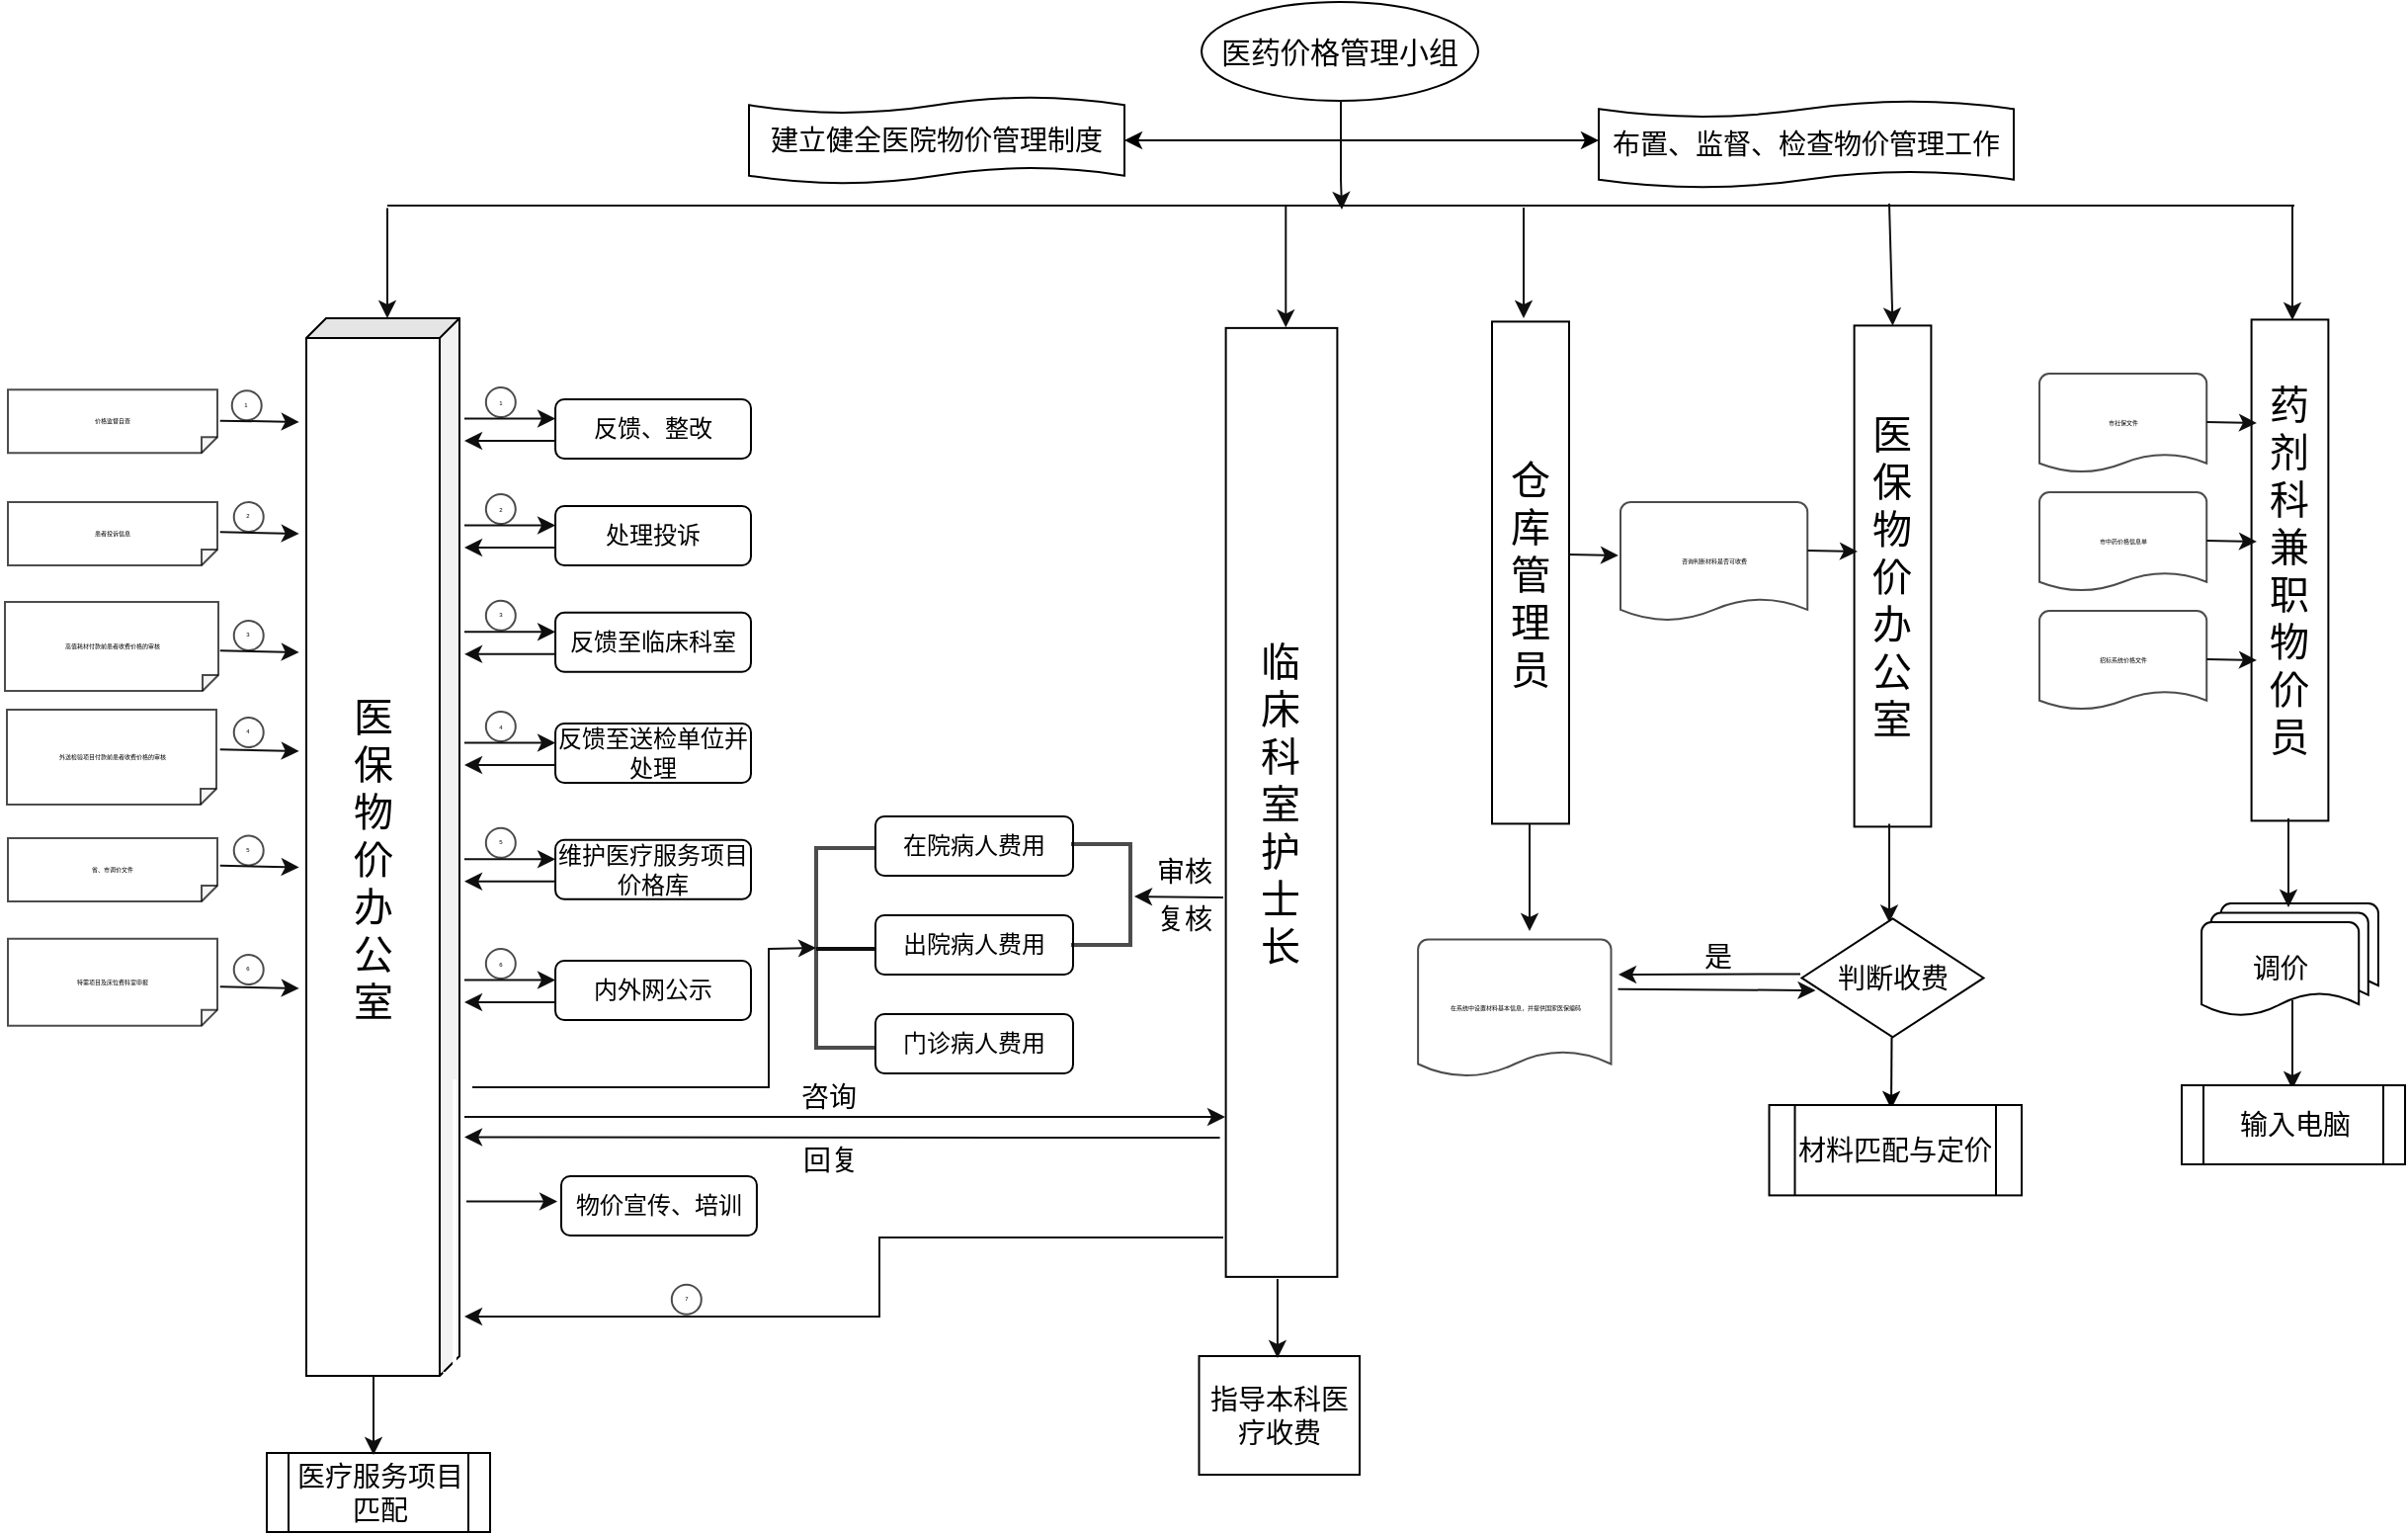 <mxfile version="21.2.3" type="github">
  <diagram id="C5RBs43oDa-KdzZeNtuy" name="Page-1">
    <mxGraphModel dx="2876" dy="1091" grid="1" gridSize="10" guides="1" tooltips="1" connect="1" arrows="1" fold="1" page="1" pageScale="1" pageWidth="827" pageHeight="1169" math="0" shadow="0">
      <root>
        <mxCell id="WIyWlLk6GJQsqaUBKTNV-0" />
        <mxCell id="WIyWlLk6GJQsqaUBKTNV-1" parent="WIyWlLk6GJQsqaUBKTNV-0" />
        <mxCell id="7gvjPR824R8U21b4ZlmE-1" value="&lt;font style=&quot;font-size: 15px&quot;&gt;医药价格管理小组&lt;/font&gt;" style="ellipse;whiteSpace=wrap;html=1;" parent="WIyWlLk6GJQsqaUBKTNV-1" vertex="1">
          <mxGeometry x="409" y="40" width="140" height="50" as="geometry" />
        </mxCell>
        <mxCell id="7gvjPR824R8U21b4ZlmE-4" value="" style="endArrow=classic;startArrow=classic;html=1;rounded=0;" parent="WIyWlLk6GJQsqaUBKTNV-1" edge="1">
          <mxGeometry width="50" height="50" relative="1" as="geometry">
            <mxPoint x="370" y="110" as="sourcePoint" />
            <mxPoint x="610" y="110" as="targetPoint" />
          </mxGeometry>
        </mxCell>
        <mxCell id="7gvjPR824R8U21b4ZlmE-10" value="" style="endArrow=classic;html=1;rounded=0;strokeColor=#0F0F0F;strokeWidth=1;entryX=0;entryY=0.5;entryDx=0;entryDy=0;entryPerimeter=0;" parent="WIyWlLk6GJQsqaUBKTNV-1" edge="1">
          <mxGeometry width="50" height="50" relative="1" as="geometry">
            <mxPoint x="479.5" y="90" as="sourcePoint" />
            <mxPoint x="480" y="145" as="targetPoint" />
            <Array as="points">
              <mxPoint x="479.5" y="130" />
            </Array>
          </mxGeometry>
        </mxCell>
        <mxCell id="7gvjPR824R8U21b4ZlmE-157" value="" style="group" parent="WIyWlLk6GJQsqaUBKTNV-1" vertex="1" connectable="0">
          <mxGeometry x="214" y="452" width="161" height="130" as="geometry" />
        </mxCell>
        <mxCell id="7gvjPR824R8U21b4ZlmE-150" value="门诊病人费用" style="rounded=1;whiteSpace=wrap;html=1;fontSize=12;glass=0;strokeWidth=1;shadow=0;" parent="7gvjPR824R8U21b4ZlmE-157" vertex="1">
          <mxGeometry x="29.999" y="100" width="100" height="30" as="geometry" />
        </mxCell>
        <mxCell id="7gvjPR824R8U21b4ZlmE-151" value="出院病人费用" style="rounded=1;whiteSpace=wrap;html=1;fontSize=12;glass=0;strokeWidth=1;shadow=0;" parent="7gvjPR824R8U21b4ZlmE-157" vertex="1">
          <mxGeometry x="30" y="50" width="100" height="30" as="geometry" />
        </mxCell>
        <mxCell id="7gvjPR824R8U21b4ZlmE-152" value="在院病人费用" style="rounded=1;whiteSpace=wrap;html=1;fontSize=12;glass=0;strokeWidth=1;shadow=0;" parent="7gvjPR824R8U21b4ZlmE-157" vertex="1">
          <mxGeometry x="29.999" width="100" height="30" as="geometry" />
        </mxCell>
        <mxCell id="7gvjPR824R8U21b4ZlmE-153" value="" style="strokeWidth=2;html=1;shape=mxgraph.flowchart.annotation_1;align=left;pointerEvents=1;fontSize=3;opacity=70;" parent="7gvjPR824R8U21b4ZlmE-157" vertex="1">
          <mxGeometry y="16" width="30" height="101" as="geometry" />
        </mxCell>
        <mxCell id="7gvjPR824R8U21b4ZlmE-155" value="" style="endArrow=none;html=1;rounded=0;fontSize=3;strokeColor=#0F0F0F;strokeWidth=2;" parent="7gvjPR824R8U21b4ZlmE-157" edge="1">
          <mxGeometry width="50" height="50" relative="1" as="geometry">
            <mxPoint y="67" as="sourcePoint" />
            <mxPoint x="30" y="67" as="targetPoint" />
          </mxGeometry>
        </mxCell>
        <mxCell id="7gvjPR824R8U21b4ZlmE-158" value="临&lt;br&gt;床&lt;br&gt;科&lt;br&gt;室&lt;br&gt;护&lt;br&gt;士&lt;br&gt;长" style="whiteSpace=wrap;html=1;boundedLbl=1;backgroundOutline=1;darkOpacity=0.05;darkOpacity2=0.1;rotation=90;size=10;horizontal=0;verticalAlign=middle;fontSize=20;align=center;spacingTop=0;spacingBottom=0;rounded=0;shadow=0;sketch=0;" parent="WIyWlLk6GJQsqaUBKTNV-1" vertex="1">
          <mxGeometry x="209.5" y="416.74" width="480" height="56.39" as="geometry" />
        </mxCell>
        <mxCell id="7gvjPR824R8U21b4ZlmE-188" value="" style="group" parent="WIyWlLk6GJQsqaUBKTNV-1" vertex="1" connectable="0">
          <mxGeometry x="833" y="200.7" width="185" height="427.3" as="geometry" />
        </mxCell>
        <mxCell id="7gvjPR824R8U21b4ZlmE-160" value="药剂科兼职物价员" style="whiteSpace=wrap;html=1;boundedLbl=1;backgroundOutline=1;darkOpacity=0.05;darkOpacity2=0.1;rotation=90;size=10;horizontal=0;verticalAlign=middle;fontSize=20;" parent="7gvjPR824R8U21b4ZlmE-188" vertex="1">
          <mxGeometry y="107.3" width="253.5" height="38.9" as="geometry" />
        </mxCell>
        <mxCell id="7gvjPR824R8U21b4ZlmE-164" value="" style="group" parent="7gvjPR824R8U21b4ZlmE-188" vertex="1" connectable="0">
          <mxGeometry y="27.3" width="110" height="50" as="geometry" />
        </mxCell>
        <mxCell id="7gvjPR824R8U21b4ZlmE-162" value="市社保文件" style="strokeWidth=1;html=1;shape=mxgraph.flowchart.document2;whiteSpace=wrap;size=0.186;rounded=0;shadow=0;sketch=0;fontSize=3;align=center;verticalAlign=middle;opacity=70;" parent="7gvjPR824R8U21b4ZlmE-164" vertex="1">
          <mxGeometry width="84.615" height="50" as="geometry" />
        </mxCell>
        <mxCell id="7gvjPR824R8U21b4ZlmE-163" value="" style="endArrow=classic;html=1;rounded=0;fontSize=3;strokeColor=#0F0F0F;strokeWidth=1;" parent="7gvjPR824R8U21b4ZlmE-164" edge="1">
          <mxGeometry width="50" height="50" relative="1" as="geometry">
            <mxPoint x="84.615" y="24.5" as="sourcePoint" />
            <mxPoint x="110" y="25" as="targetPoint" />
          </mxGeometry>
        </mxCell>
        <mxCell id="7gvjPR824R8U21b4ZlmE-171" value="" style="group" parent="7gvjPR824R8U21b4ZlmE-188" vertex="1" connectable="0">
          <mxGeometry y="87.3" width="110" height="50" as="geometry" />
        </mxCell>
        <mxCell id="7gvjPR824R8U21b4ZlmE-172" value="市中药价格信息单" style="strokeWidth=1;html=1;shape=mxgraph.flowchart.document2;whiteSpace=wrap;size=0.186;rounded=0;shadow=0;sketch=0;fontSize=3;align=center;verticalAlign=middle;opacity=70;" parent="7gvjPR824R8U21b4ZlmE-171" vertex="1">
          <mxGeometry width="84.615" height="50" as="geometry" />
        </mxCell>
        <mxCell id="7gvjPR824R8U21b4ZlmE-173" value="" style="endArrow=classic;html=1;rounded=0;fontSize=3;strokeColor=#0F0F0F;strokeWidth=1;" parent="7gvjPR824R8U21b4ZlmE-171" edge="1">
          <mxGeometry width="50" height="50" relative="1" as="geometry">
            <mxPoint x="84.615" y="24.5" as="sourcePoint" />
            <mxPoint x="110" y="25" as="targetPoint" />
          </mxGeometry>
        </mxCell>
        <mxCell id="7gvjPR824R8U21b4ZlmE-174" value="" style="group" parent="7gvjPR824R8U21b4ZlmE-188" vertex="1" connectable="0">
          <mxGeometry y="147.3" width="110" height="50" as="geometry" />
        </mxCell>
        <mxCell id="7gvjPR824R8U21b4ZlmE-175" value="招标系统价格文件" style="strokeWidth=1;html=1;shape=mxgraph.flowchart.document2;whiteSpace=wrap;size=0.186;rounded=0;shadow=0;sketch=0;fontSize=3;align=center;verticalAlign=middle;opacity=70;" parent="7gvjPR824R8U21b4ZlmE-174" vertex="1">
          <mxGeometry width="84.615" height="50" as="geometry" />
        </mxCell>
        <mxCell id="7gvjPR824R8U21b4ZlmE-176" value="" style="endArrow=classic;html=1;rounded=0;fontSize=3;strokeColor=#0F0F0F;strokeWidth=1;" parent="7gvjPR824R8U21b4ZlmE-174" edge="1">
          <mxGeometry width="50" height="50" relative="1" as="geometry">
            <mxPoint x="84.615" y="24.5" as="sourcePoint" />
            <mxPoint x="110" y="25" as="targetPoint" />
          </mxGeometry>
        </mxCell>
        <mxCell id="7gvjPR824R8U21b4ZlmE-183" value="" style="group;strokeWidth=1;" parent="7gvjPR824R8U21b4ZlmE-188" vertex="1" connectable="0">
          <mxGeometry x="82.03" y="295.3" width="89.44" height="57" as="geometry" />
        </mxCell>
        <mxCell id="7gvjPR824R8U21b4ZlmE-180" value="" style="strokeWidth=1;html=1;shape=mxgraph.flowchart.document2;whiteSpace=wrap;size=0.25;rounded=0;shadow=0;sketch=0;fontSize=3;align=center;verticalAlign=middle;" parent="7gvjPR824R8U21b4ZlmE-183" vertex="1">
          <mxGeometry x="9.853" width="79.587" height="47.5" as="geometry" />
        </mxCell>
        <mxCell id="7gvjPR824R8U21b4ZlmE-181" value="" style="strokeWidth=1;html=1;shape=mxgraph.flowchart.document2;whiteSpace=wrap;size=0.25;rounded=0;shadow=0;sketch=0;fontSize=3;align=center;verticalAlign=middle;" parent="7gvjPR824R8U21b4ZlmE-183" vertex="1">
          <mxGeometry x="4.775" y="4.75" width="79.587" height="47.5" as="geometry" />
        </mxCell>
        <mxCell id="7gvjPR824R8U21b4ZlmE-182" value="&lt;font style=&quot;font-size: 14px&quot;&gt;调价&lt;/font&gt;" style="strokeWidth=1;html=1;shape=mxgraph.flowchart.document2;whiteSpace=wrap;size=0.25;rounded=0;shadow=0;sketch=0;fontSize=3;align=center;verticalAlign=middle;" parent="7gvjPR824R8U21b4ZlmE-183" vertex="1">
          <mxGeometry y="9.5" width="79.587" height="47.5" as="geometry" />
        </mxCell>
        <mxCell id="7gvjPR824R8U21b4ZlmE-185" value="" style="edgeStyle=orthogonalEdgeStyle;rounded=0;orthogonalLoop=1;jettySize=auto;html=1;fontSize=14;strokeColor=#0F0F0F;strokeWidth=1;" parent="7gvjPR824R8U21b4ZlmE-188" edge="1">
          <mxGeometry relative="1" as="geometry">
            <mxPoint x="126" y="252.3" as="sourcePoint" />
            <mxPoint x="126" y="297.3" as="targetPoint" />
          </mxGeometry>
        </mxCell>
        <mxCell id="7gvjPR824R8U21b4ZlmE-186" value="" style="edgeStyle=orthogonalEdgeStyle;rounded=0;orthogonalLoop=1;jettySize=auto;html=1;fontSize=14;strokeColor=#0F0F0F;strokeWidth=1;" parent="7gvjPR824R8U21b4ZlmE-188" edge="1">
          <mxGeometry relative="1" as="geometry">
            <mxPoint x="128" y="344.3" as="sourcePoint" />
            <mxPoint x="128" y="389.3" as="targetPoint" />
          </mxGeometry>
        </mxCell>
        <mxCell id="7gvjPR824R8U21b4ZlmE-187" value="输入电脑" style="shape=process;whiteSpace=wrap;html=1;backgroundOutline=1;rounded=0;shadow=0;sketch=0;fontSize=14;strokeWidth=1;align=center;verticalAlign=middle;" parent="7gvjPR824R8U21b4ZlmE-188" vertex="1">
          <mxGeometry x="72" y="387.3" width="113" height="40" as="geometry" />
        </mxCell>
        <mxCell id="7gvjPR824R8U21b4ZlmE-193" value="" style="group;strokeWidth=2;perimeterSpacing=2;" parent="WIyWlLk6GJQsqaUBKTNV-1" vertex="1" connectable="0">
          <mxGeometry x="-3" y="143" width="965" height="57" as="geometry" />
        </mxCell>
        <mxCell id="7gvjPR824R8U21b4ZlmE-189" value="" style="endArrow=none;html=1;rounded=0;fontSize=14;strokeColor=#0F0F0F;strokeWidth=1;" parent="7gvjPR824R8U21b4ZlmE-193" edge="1">
          <mxGeometry width="50" height="50" relative="1" as="geometry">
            <mxPoint as="sourcePoint" />
            <mxPoint x="965.0" as="targetPoint" />
          </mxGeometry>
        </mxCell>
        <mxCell id="7gvjPR824R8U21b4ZlmE-191" value="" style="edgeStyle=orthogonalEdgeStyle;rounded=0;orthogonalLoop=1;jettySize=auto;html=1;fontSize=14;strokeColor=#0F0F0F;strokeWidth=1;" parent="7gvjPR824R8U21b4ZlmE-193" edge="1">
          <mxGeometry relative="1" as="geometry">
            <mxPoint y="1.239" as="sourcePoint" />
            <mxPoint y="57.0" as="targetPoint" />
          </mxGeometry>
        </mxCell>
        <mxCell id="7gvjPR824R8U21b4ZlmE-214" value="" style="endArrow=classic;html=1;rounded=0;fontSize=14;strokeColor=#0F0F0F;strokeWidth=1;" parent="7gvjPR824R8U21b4ZlmE-193" edge="1">
          <mxGeometry width="50" height="50" relative="1" as="geometry">
            <mxPoint x="454.644" as="sourcePoint" />
            <mxPoint x="454.644" y="61.651" as="targetPoint" />
          </mxGeometry>
        </mxCell>
        <mxCell id="7gvjPR824R8U21b4ZlmE-239" value="" style="endArrow=classic;html=1;rounded=0;fontSize=14;strokeColor=#0F0F0F;strokeWidth=1;" parent="7gvjPR824R8U21b4ZlmE-193" edge="1">
          <mxGeometry width="50" height="50" relative="1" as="geometry">
            <mxPoint x="964" as="sourcePoint" />
            <mxPoint x="964" y="58.0" as="targetPoint" />
          </mxGeometry>
        </mxCell>
        <mxCell id="7gvjPR824R8U21b4ZlmE-212" value="" style="group" parent="WIyWlLk6GJQsqaUBKTNV-1" vertex="1" connectable="0">
          <mxGeometry x="560" y="203.7" width="290" height="449.3" as="geometry" />
        </mxCell>
        <mxCell id="7gvjPR824R8U21b4ZlmE-194" value="医保物价办公室" style="whiteSpace=wrap;html=1;boundedLbl=1;backgroundOutline=1;darkOpacity=0.05;darkOpacity2=0.1;rotation=90;size=10;horizontal=0;verticalAlign=middle;fontSize=20;" parent="7gvjPR824R8U21b4ZlmE-212" vertex="1">
          <mxGeometry x="72" y="107.3" width="253.5" height="38.9" as="geometry" />
        </mxCell>
        <mxCell id="7gvjPR824R8U21b4ZlmE-197" value="" style="group" parent="7gvjPR824R8U21b4ZlmE-212" vertex="1" connectable="0">
          <mxGeometry x="71" y="89.3" width="110" height="80" as="geometry" />
        </mxCell>
        <mxCell id="7gvjPR824R8U21b4ZlmE-198" value="咨询判断材料是否可收费" style="strokeWidth=1;html=1;shape=mxgraph.flowchart.document2;whiteSpace=wrap;size=0.186;rounded=0;shadow=0;sketch=0;fontSize=3;align=center;verticalAlign=middle;opacity=70;" parent="7gvjPR824R8U21b4ZlmE-197" vertex="1">
          <mxGeometry x="-10" width="94.62" height="60" as="geometry" />
        </mxCell>
        <mxCell id="7gvjPR824R8U21b4ZlmE-199" value="" style="endArrow=classic;html=1;rounded=0;fontSize=3;strokeColor=#0F0F0F;strokeWidth=1;" parent="7gvjPR824R8U21b4ZlmE-197" edge="1">
          <mxGeometry width="50" height="50" relative="1" as="geometry">
            <mxPoint x="84.615" y="24.5" as="sourcePoint" />
            <mxPoint x="110" y="25" as="targetPoint" />
          </mxGeometry>
        </mxCell>
        <mxCell id="7gvjPR824R8U21b4ZlmE-202" value="" style="endArrow=classic;html=1;rounded=0;fontSize=14;strokeColor=#0F0F0F;strokeWidth=1;" parent="7gvjPR824R8U21b4ZlmE-212" edge="1">
          <mxGeometry width="50" height="50" relative="1" as="geometry">
            <mxPoint x="197" y="252.0" as="sourcePoint" />
            <mxPoint x="197" y="302.0" as="targetPoint" />
          </mxGeometry>
        </mxCell>
        <mxCell id="7gvjPR824R8U21b4ZlmE-203" value="判断收费" style="rhombus;whiteSpace=wrap;html=1;rounded=0;shadow=0;sketch=0;fontSize=14;strokeWidth=1;align=center;verticalAlign=middle;" parent="7gvjPR824R8U21b4ZlmE-212" vertex="1">
          <mxGeometry x="152.75" y="300.0" width="92" height="60" as="geometry" />
        </mxCell>
        <mxCell id="7gvjPR824R8U21b4ZlmE-204" value="" style="group" parent="7gvjPR824R8U21b4ZlmE-212" vertex="1" connectable="0">
          <mxGeometry x="-40" y="312.3" width="127" height="67.7" as="geometry" />
        </mxCell>
        <mxCell id="7gvjPR824R8U21b4ZlmE-205" value="在系统中设置材料基本信息，并提供国家医保编码" style="strokeWidth=1;html=1;shape=mxgraph.flowchart.document2;whiteSpace=wrap;size=0.186;rounded=0;shadow=0;sketch=0;fontSize=3;align=center;verticalAlign=middle;opacity=70;" parent="7gvjPR824R8U21b4ZlmE-204" vertex="1">
          <mxGeometry x="-1.443" y="-1.73" width="97.698" height="69.43" as="geometry" />
        </mxCell>
        <mxCell id="7gvjPR824R8U21b4ZlmE-207" value="" style="endArrow=classic;html=1;rounded=0;fontSize=14;strokeColor=#0F0F0F;strokeWidth=1;" parent="7gvjPR824R8U21b4ZlmE-212" edge="1">
          <mxGeometry width="50" height="50" relative="1" as="geometry">
            <mxPoint x="152" y="328.0" as="sourcePoint" />
            <mxPoint x="60" y="328.3" as="targetPoint" />
          </mxGeometry>
        </mxCell>
        <mxCell id="7gvjPR824R8U21b4ZlmE-208" value="是" style="text;html=1;align=center;verticalAlign=middle;resizable=0;points=[];autosize=1;strokeColor=none;fillColor=none;fontSize=14;" parent="7gvjPR824R8U21b4ZlmE-212" vertex="1">
          <mxGeometry x="94.75" y="309.0" width="30" height="20" as="geometry" />
        </mxCell>
        <mxCell id="XbMrpsxiMwkRBdXE-wQ7-1" value="仓库管理员" style="rounded=0;whiteSpace=wrap;html=1;fontSize=20;" vertex="1" parent="7gvjPR824R8U21b4ZlmE-212">
          <mxGeometry x="-4" y="-2" width="39" height="254" as="geometry" />
        </mxCell>
        <mxCell id="XbMrpsxiMwkRBdXE-wQ7-17" value="" style="endArrow=classic;html=1;rounded=0;fontSize=14;strokeColor=#0F0F0F;strokeWidth=1;" edge="1" parent="7gvjPR824R8U21b4ZlmE-212">
          <mxGeometry width="50" height="50" relative="1" as="geometry">
            <mxPoint x="15" y="252.0" as="sourcePoint" />
            <mxPoint x="15" y="306.3" as="targetPoint" />
          </mxGeometry>
        </mxCell>
        <mxCell id="XbMrpsxiMwkRBdXE-wQ7-18" value="" style="endArrow=classic;html=1;rounded=0;fontSize=14;strokeColor=#0F0F0F;strokeWidth=1;" edge="1" parent="7gvjPR824R8U21b4ZlmE-212">
          <mxGeometry width="50" height="50" relative="1" as="geometry">
            <mxPoint x="59.75" y="335.65" as="sourcePoint" />
            <mxPoint x="159.75" y="336.3" as="targetPoint" />
          </mxGeometry>
        </mxCell>
        <mxCell id="XbMrpsxiMwkRBdXE-wQ7-19" value="" style="endArrow=classic;html=1;rounded=0;" edge="1" parent="7gvjPR824R8U21b4ZlmE-212">
          <mxGeometry width="50" height="50" relative="1" as="geometry">
            <mxPoint x="198.25" y="360" as="sourcePoint" />
            <mxPoint x="198" y="396.3" as="targetPoint" />
          </mxGeometry>
        </mxCell>
        <mxCell id="XbMrpsxiMwkRBdXE-wQ7-38" value="材料匹配与定价" style="shape=process;whiteSpace=wrap;html=1;backgroundOutline=1;rounded=0;shadow=0;sketch=0;fontSize=14;strokeWidth=1;align=center;verticalAlign=middle;" vertex="1" parent="7gvjPR824R8U21b4ZlmE-212">
          <mxGeometry x="136.25" y="394.3" width="127.75" height="45.7" as="geometry" />
        </mxCell>
        <mxCell id="7gvjPR824R8U21b4ZlmE-213" value="" style="group" parent="WIyWlLk6GJQsqaUBKTNV-1" vertex="1" connectable="0">
          <mxGeometry x="-199.0" y="200" width="620" height="545" as="geometry" />
        </mxCell>
        <mxCell id="7gvjPR824R8U21b4ZlmE-21" value="医&lt;br&gt;保&lt;br&gt;物&lt;br&gt;价&lt;br&gt;办&lt;br&gt;公&lt;br&gt;室" style="shape=cube;whiteSpace=wrap;html=1;boundedLbl=1;backgroundOutline=1;darkOpacity=0.05;darkOpacity2=0.1;rotation=90;size=10;horizontal=0;verticalAlign=middle;textDirection=ltr;fontSize=20;" parent="7gvjPR824R8U21b4ZlmE-213" vertex="1">
          <mxGeometry x="-73.75" y="228.75" width="535" height="77.5" as="geometry" />
        </mxCell>
        <mxCell id="7gvjPR824R8U21b4ZlmE-59" value="物价宣传、培训" style="rounded=1;whiteSpace=wrap;html=1;fontSize=12;glass=0;strokeWidth=1;shadow=0;" parent="7gvjPR824R8U21b4ZlmE-213" vertex="1">
          <mxGeometry x="284.002" y="434" width="98.968" height="30" as="geometry" />
        </mxCell>
        <mxCell id="7gvjPR824R8U21b4ZlmE-7" value="" style="endArrow=classic;html=1;rounded=0;strokeColor=#FFFFFF;strokeWidth=2;" parent="7gvjPR824R8U21b4ZlmE-213" edge="1">
          <mxGeometry width="50" height="50" relative="1" as="geometry">
            <mxPoint x="230.0" y="385" as="sourcePoint" />
            <mxPoint x="230.0" y="545" as="targetPoint" />
          </mxGeometry>
        </mxCell>
        <mxCell id="7gvjPR824R8U21b4ZlmE-26" value="" style="group" parent="7gvjPR824R8U21b4ZlmE-213" vertex="1" connectable="0">
          <mxGeometry x="235.0" y="41" width="145" height="30" as="geometry" />
        </mxCell>
        <mxCell id="WIyWlLk6GJQsqaUBKTNV-11" value="反馈、整改" style="rounded=1;whiteSpace=wrap;html=1;fontSize=12;glass=0;strokeWidth=1;shadow=0;" parent="7gvjPR824R8U21b4ZlmE-26" vertex="1">
          <mxGeometry x="46.032" width="98.968" height="30" as="geometry" />
        </mxCell>
        <mxCell id="7gvjPR824R8U21b4ZlmE-13" value="" style="endArrow=classic;html=1;rounded=0;strokeColor=#0F0F0F;strokeWidth=1;fontSize=11;" parent="7gvjPR824R8U21b4ZlmE-26" edge="1">
          <mxGeometry width="50" height="50" relative="1" as="geometry">
            <mxPoint y="9.757" as="sourcePoint" />
            <mxPoint x="46.032" y="9.75" as="targetPoint" />
          </mxGeometry>
        </mxCell>
        <mxCell id="7gvjPR824R8U21b4ZlmE-23" value="" style="endArrow=classic;html=1;rounded=0;strokeColor=#0F0F0F;strokeWidth=1;" parent="7gvjPR824R8U21b4ZlmE-26" edge="1">
          <mxGeometry width="50" height="50" relative="1" as="geometry">
            <mxPoint x="46.032" y="21" as="sourcePoint" />
            <mxPoint y="20.985" as="targetPoint" />
          </mxGeometry>
        </mxCell>
        <mxCell id="7gvjPR824R8U21b4ZlmE-51" value="1" style="ellipse;whiteSpace=wrap;html=1;fontSize=3;align=center;verticalAlign=middle;strokeWidth=1;perimeterSpacing=1;opacity=70;" parent="7gvjPR824R8U21b4ZlmE-26" vertex="1">
          <mxGeometry x="10.9" y="-6" width="15" height="15" as="geometry" />
        </mxCell>
        <mxCell id="7gvjPR824R8U21b4ZlmE-118" value="" style="group" parent="7gvjPR824R8U21b4ZlmE-213" vertex="1" connectable="0">
          <mxGeometry y="35" width="154.36" height="360.63" as="geometry" />
        </mxCell>
        <mxCell id="7gvjPR824R8U21b4ZlmE-94" value="" style="group" parent="7gvjPR824R8U21b4ZlmE-118" vertex="1" connectable="0">
          <mxGeometry x="5.684e-14" width="154.36" height="72.4" as="geometry" />
        </mxCell>
        <mxCell id="7gvjPR824R8U21b4ZlmE-88" value="价格监督自查&lt;br&gt;" style="shape=note;whiteSpace=wrap;html=1;backgroundOutline=1;darkOpacity=0.05;fontSize=3;strokeWidth=1;align=center;verticalAlign=middle;opacity=70;rotation=90;labelPosition=center;verticalLabelPosition=middle;horizontal=0;size=8;" parent="7gvjPR824R8U21b4ZlmE-94" vertex="1">
          <mxGeometry x="41" y="-35.89" width="32" height="106" as="geometry" />
        </mxCell>
        <mxCell id="7gvjPR824R8U21b4ZlmE-90" value="" style="endArrow=classic;html=1;rounded=0;fontSize=3;strokeColor=#0F0F0F;strokeWidth=1;" parent="7gvjPR824R8U21b4ZlmE-94" edge="1">
          <mxGeometry width="50" height="50" relative="1" as="geometry">
            <mxPoint x="111.36" y="16.815" as="sourcePoint" />
            <mxPoint x="151.36" y="17.447" as="targetPoint" />
          </mxGeometry>
        </mxCell>
        <mxCell id="7gvjPR824R8U21b4ZlmE-91" value="1" style="ellipse;whiteSpace=wrap;html=1;fontSize=3;align=center;verticalAlign=middle;strokeWidth=1;perimeterSpacing=1;opacity=70;flipH=1;flipV=0;" parent="7gvjPR824R8U21b4ZlmE-94" vertex="1">
          <mxGeometry x="117.36" y="1.629" width="15" height="15" as="geometry" />
        </mxCell>
        <mxCell id="7gvjPR824R8U21b4ZlmE-95" value="" style="group" parent="7gvjPR824R8U21b4ZlmE-118" vertex="1" connectable="0">
          <mxGeometry y="50" width="154.36" height="77.44" as="geometry" />
        </mxCell>
        <mxCell id="7gvjPR824R8U21b4ZlmE-96" value="患者投诉信息" style="shape=note;whiteSpace=wrap;html=1;backgroundOutline=1;darkOpacity=0.05;fontSize=3;strokeWidth=1;align=center;verticalAlign=middle;opacity=70;rotation=90;labelPosition=center;verticalLabelPosition=middle;horizontal=0;size=8;" parent="7gvjPR824R8U21b4ZlmE-95" vertex="1">
          <mxGeometry x="41.0" y="-29" width="32" height="106" as="geometry" />
        </mxCell>
        <mxCell id="7gvjPR824R8U21b4ZlmE-97" value="" style="endArrow=classic;html=1;rounded=0;fontSize=3;strokeColor=#0F0F0F;strokeWidth=1;" parent="7gvjPR824R8U21b4ZlmE-95" edge="1">
          <mxGeometry width="50" height="50" relative="1" as="geometry">
            <mxPoint x="111.36" y="23.12" as="sourcePoint" />
            <mxPoint x="151.36" y="23.99" as="targetPoint" />
          </mxGeometry>
        </mxCell>
        <mxCell id="7gvjPR824R8U21b4ZlmE-98" value="2" style="ellipse;whiteSpace=wrap;html=1;fontSize=3;align=center;verticalAlign=middle;strokeWidth=1;perimeterSpacing=1;opacity=70;" parent="7gvjPR824R8U21b4ZlmE-95" vertex="1">
          <mxGeometry x="118.36" y="7.99" width="15" height="15" as="geometry" />
        </mxCell>
        <mxCell id="7gvjPR824R8U21b4ZlmE-99" value="" style="group" parent="7gvjPR824R8U21b4ZlmE-118" vertex="1" connectable="0">
          <mxGeometry y="280" width="154.36" height="80.63" as="geometry" />
        </mxCell>
        <mxCell id="7gvjPR824R8U21b4ZlmE-100" value="特需项目及床位费科室申报" style="shape=note;whiteSpace=wrap;html=1;backgroundOutline=1;darkOpacity=0.05;fontSize=3;strokeWidth=1;align=center;verticalAlign=middle;opacity=70;rotation=90;labelPosition=center;verticalLabelPosition=middle;horizontal=0;size=8;" parent="7gvjPR824R8U21b4ZlmE-99" vertex="1">
          <mxGeometry x="35.0" y="-32.18" width="44" height="106" as="geometry" />
        </mxCell>
        <mxCell id="7gvjPR824R8U21b4ZlmE-101" value="" style="endArrow=classic;html=1;rounded=0;fontSize=3;strokeColor=#0F0F0F;strokeWidth=1;" parent="7gvjPR824R8U21b4ZlmE-99" edge="1">
          <mxGeometry width="50" height="50" relative="1" as="geometry">
            <mxPoint x="111.36" y="23.12" as="sourcePoint" />
            <mxPoint x="151.36" y="23.99" as="targetPoint" />
          </mxGeometry>
        </mxCell>
        <mxCell id="7gvjPR824R8U21b4ZlmE-102" value="6&lt;br&gt;" style="ellipse;whiteSpace=wrap;html=1;fontSize=3;align=center;verticalAlign=middle;strokeWidth=1;perimeterSpacing=1;opacity=70;" parent="7gvjPR824R8U21b4ZlmE-99" vertex="1">
          <mxGeometry x="118.36" y="6.99" width="15" height="15" as="geometry" />
        </mxCell>
        <mxCell id="7gvjPR824R8U21b4ZlmE-103" value="" style="group" parent="7gvjPR824R8U21b4ZlmE-118" vertex="1" connectable="0">
          <mxGeometry y="110" width="154.36" height="128.99" as="geometry" />
        </mxCell>
        <mxCell id="7gvjPR824R8U21b4ZlmE-104" value="高值耗材付款前患者收费价格的审核" style="shape=note;whiteSpace=wrap;html=1;backgroundOutline=1;darkOpacity=0.05;fontSize=3;strokeWidth=1;align=center;verticalAlign=middle;opacity=70;rotation=90;labelPosition=center;verticalLabelPosition=middle;horizontal=0;size=8;" parent="7gvjPR824R8U21b4ZlmE-103" vertex="1">
          <mxGeometry x="34.0" y="-33" width="45" height="108" as="geometry" />
        </mxCell>
        <mxCell id="7gvjPR824R8U21b4ZlmE-105" value="" style="endArrow=classic;html=1;rounded=0;fontSize=3;strokeColor=#0F0F0F;strokeWidth=1;" parent="7gvjPR824R8U21b4ZlmE-103" edge="1">
          <mxGeometry width="50" height="50" relative="1" as="geometry">
            <mxPoint x="111.36" y="23.12" as="sourcePoint" />
            <mxPoint x="151.36" y="23.99" as="targetPoint" />
          </mxGeometry>
        </mxCell>
        <mxCell id="7gvjPR824R8U21b4ZlmE-106" value="3" style="ellipse;whiteSpace=wrap;html=1;fontSize=3;align=center;verticalAlign=middle;strokeWidth=1;perimeterSpacing=1;opacity=70;" parent="7gvjPR824R8U21b4ZlmE-103" vertex="1">
          <mxGeometry x="118.36" y="7.99" width="15" height="15" as="geometry" />
        </mxCell>
        <mxCell id="7gvjPR824R8U21b4ZlmE-108" value="外送检验项目付款前患者收费价格的审核" style="shape=note;whiteSpace=wrap;html=1;backgroundOutline=1;darkOpacity=0.05;fontSize=3;strokeWidth=1;align=center;verticalAlign=middle;opacity=70;rotation=90;labelPosition=center;verticalLabelPosition=middle;horizontal=0;size=8;" parent="7gvjPR824R8U21b4ZlmE-103" vertex="1">
          <mxGeometry x="32.5" y="24" width="48" height="106" as="geometry" />
        </mxCell>
        <mxCell id="7gvjPR824R8U21b4ZlmE-107" value="" style="group" parent="7gvjPR824R8U21b4ZlmE-118" vertex="1" connectable="0">
          <mxGeometry y="160" width="154.36" height="89" as="geometry" />
        </mxCell>
        <mxCell id="7gvjPR824R8U21b4ZlmE-109" value="" style="endArrow=classic;html=1;rounded=0;fontSize=3;strokeColor=#0F0F0F;strokeWidth=1;" parent="7gvjPR824R8U21b4ZlmE-107" edge="1">
          <mxGeometry width="50" height="50" relative="1" as="geometry">
            <mxPoint x="111.36" y="23.12" as="sourcePoint" />
            <mxPoint x="151.36" y="23.99" as="targetPoint" />
          </mxGeometry>
        </mxCell>
        <mxCell id="7gvjPR824R8U21b4ZlmE-110" value="4" style="ellipse;whiteSpace=wrap;html=1;fontSize=3;align=center;verticalAlign=middle;strokeWidth=1;perimeterSpacing=1;opacity=70;" parent="7gvjPR824R8U21b4ZlmE-107" vertex="1">
          <mxGeometry x="118.36" y="6.99" width="15" height="15" as="geometry" />
        </mxCell>
        <mxCell id="7gvjPR824R8U21b4ZlmE-111" value="" style="group" parent="7gvjPR824R8U21b4ZlmE-118" vertex="1" connectable="0">
          <mxGeometry y="218.75" width="154.36" height="78.25" as="geometry" />
        </mxCell>
        <mxCell id="7gvjPR824R8U21b4ZlmE-112" value="省、市调价文件" style="shape=note;whiteSpace=wrap;html=1;backgroundOutline=1;darkOpacity=0.05;fontSize=3;strokeWidth=1;align=center;verticalAlign=middle;opacity=70;rotation=90;labelPosition=center;verticalLabelPosition=middle;horizontal=0;size=8;" parent="7gvjPR824R8U21b4ZlmE-111" vertex="1">
          <mxGeometry x="41.0" y="-27.75" width="32" height="106" as="geometry" />
        </mxCell>
        <mxCell id="7gvjPR824R8U21b4ZlmE-113" value="" style="endArrow=classic;html=1;rounded=0;fontSize=3;strokeColor=#0F0F0F;strokeWidth=1;" parent="7gvjPR824R8U21b4ZlmE-111" edge="1">
          <mxGeometry width="50" height="50" relative="1" as="geometry">
            <mxPoint x="111.36" y="23.12" as="sourcePoint" />
            <mxPoint x="151.36" y="23.99" as="targetPoint" />
          </mxGeometry>
        </mxCell>
        <mxCell id="7gvjPR824R8U21b4ZlmE-114" value="5" style="ellipse;whiteSpace=wrap;html=1;fontSize=3;align=center;verticalAlign=middle;strokeWidth=1;perimeterSpacing=1;opacity=70;" parent="7gvjPR824R8U21b4ZlmE-111" vertex="1">
          <mxGeometry x="118.36" y="7.99" width="15" height="15" as="geometry" />
        </mxCell>
        <mxCell id="7gvjPR824R8U21b4ZlmE-119" value="" style="group" parent="7gvjPR824R8U21b4ZlmE-213" vertex="1" connectable="0">
          <mxGeometry x="235.0" y="95" width="145" height="30" as="geometry" />
        </mxCell>
        <mxCell id="7gvjPR824R8U21b4ZlmE-120" value="处理投诉" style="rounded=1;whiteSpace=wrap;html=1;fontSize=12;glass=0;strokeWidth=1;shadow=0;" parent="7gvjPR824R8U21b4ZlmE-119" vertex="1">
          <mxGeometry x="46.032" width="98.968" height="30" as="geometry" />
        </mxCell>
        <mxCell id="7gvjPR824R8U21b4ZlmE-121" value="" style="endArrow=classic;html=1;rounded=0;strokeColor=#0F0F0F;strokeWidth=1;fontSize=11;" parent="7gvjPR824R8U21b4ZlmE-119" edge="1">
          <mxGeometry width="50" height="50" relative="1" as="geometry">
            <mxPoint y="9.757" as="sourcePoint" />
            <mxPoint x="46.032" y="9.75" as="targetPoint" />
          </mxGeometry>
        </mxCell>
        <mxCell id="7gvjPR824R8U21b4ZlmE-122" value="" style="endArrow=classic;html=1;rounded=0;strokeColor=#0F0F0F;strokeWidth=1;" parent="7gvjPR824R8U21b4ZlmE-119" edge="1">
          <mxGeometry width="50" height="50" relative="1" as="geometry">
            <mxPoint x="46.032" y="21" as="sourcePoint" />
            <mxPoint y="20.985" as="targetPoint" />
          </mxGeometry>
        </mxCell>
        <mxCell id="7gvjPR824R8U21b4ZlmE-123" value="2" style="ellipse;whiteSpace=wrap;html=1;fontSize=3;align=center;verticalAlign=middle;strokeWidth=1;perimeterSpacing=1;opacity=70;" parent="7gvjPR824R8U21b4ZlmE-119" vertex="1">
          <mxGeometry x="10.9" y="-6" width="15" height="15" as="geometry" />
        </mxCell>
        <mxCell id="7gvjPR824R8U21b4ZlmE-124" value="" style="group" parent="7gvjPR824R8U21b4ZlmE-213" vertex="1" connectable="0">
          <mxGeometry x="235.0" y="148.9" width="145" height="30" as="geometry" />
        </mxCell>
        <mxCell id="7gvjPR824R8U21b4ZlmE-125" value="反馈至临床科室" style="rounded=1;whiteSpace=wrap;html=1;fontSize=12;glass=0;strokeWidth=1;shadow=0;" parent="7gvjPR824R8U21b4ZlmE-124" vertex="1">
          <mxGeometry x="46.032" width="98.968" height="30" as="geometry" />
        </mxCell>
        <mxCell id="7gvjPR824R8U21b4ZlmE-126" value="" style="endArrow=classic;html=1;rounded=0;strokeColor=#0F0F0F;strokeWidth=1;fontSize=11;" parent="7gvjPR824R8U21b4ZlmE-124" edge="1">
          <mxGeometry width="50" height="50" relative="1" as="geometry">
            <mxPoint y="9.757" as="sourcePoint" />
            <mxPoint x="46.032" y="9.75" as="targetPoint" />
          </mxGeometry>
        </mxCell>
        <mxCell id="7gvjPR824R8U21b4ZlmE-127" value="" style="endArrow=classic;html=1;rounded=0;strokeColor=#0F0F0F;strokeWidth=1;" parent="7gvjPR824R8U21b4ZlmE-124" edge="1">
          <mxGeometry width="50" height="50" relative="1" as="geometry">
            <mxPoint x="46.032" y="21" as="sourcePoint" />
            <mxPoint y="20.985" as="targetPoint" />
          </mxGeometry>
        </mxCell>
        <mxCell id="7gvjPR824R8U21b4ZlmE-128" value="3" style="ellipse;whiteSpace=wrap;html=1;fontSize=3;align=center;verticalAlign=middle;strokeWidth=1;perimeterSpacing=1;opacity=70;" parent="7gvjPR824R8U21b4ZlmE-124" vertex="1">
          <mxGeometry x="10.9" y="-6" width="15" height="15" as="geometry" />
        </mxCell>
        <mxCell id="7gvjPR824R8U21b4ZlmE-129" value="" style="group" parent="7gvjPR824R8U21b4ZlmE-213" vertex="1" connectable="0">
          <mxGeometry x="235.0" y="205" width="145" height="30" as="geometry" />
        </mxCell>
        <mxCell id="7gvjPR824R8U21b4ZlmE-130" value="反馈至送检单位并处理" style="rounded=1;whiteSpace=wrap;html=1;fontSize=12;glass=0;strokeWidth=1;shadow=0;" parent="7gvjPR824R8U21b4ZlmE-129" vertex="1">
          <mxGeometry x="46.032" width="98.968" height="30" as="geometry" />
        </mxCell>
        <mxCell id="7gvjPR824R8U21b4ZlmE-131" value="" style="endArrow=classic;html=1;rounded=0;strokeColor=#0F0F0F;strokeWidth=1;fontSize=11;" parent="7gvjPR824R8U21b4ZlmE-129" edge="1">
          <mxGeometry width="50" height="50" relative="1" as="geometry">
            <mxPoint y="9.757" as="sourcePoint" />
            <mxPoint x="46.032" y="9.75" as="targetPoint" />
          </mxGeometry>
        </mxCell>
        <mxCell id="7gvjPR824R8U21b4ZlmE-132" value="" style="endArrow=classic;html=1;rounded=0;strokeColor=#0F0F0F;strokeWidth=1;" parent="7gvjPR824R8U21b4ZlmE-129" edge="1">
          <mxGeometry width="50" height="50" relative="1" as="geometry">
            <mxPoint x="46.032" y="21" as="sourcePoint" />
            <mxPoint y="20.985" as="targetPoint" />
          </mxGeometry>
        </mxCell>
        <mxCell id="7gvjPR824R8U21b4ZlmE-133" value="4" style="ellipse;whiteSpace=wrap;html=1;fontSize=3;align=center;verticalAlign=middle;strokeWidth=1;perimeterSpacing=1;opacity=70;" parent="7gvjPR824R8U21b4ZlmE-129" vertex="1">
          <mxGeometry x="10.9" y="-6" width="15" height="15" as="geometry" />
        </mxCell>
        <mxCell id="7gvjPR824R8U21b4ZlmE-134" value="" style="group" parent="7gvjPR824R8U21b4ZlmE-213" vertex="1" connectable="0">
          <mxGeometry x="235.0" y="263.87" width="145" height="30" as="geometry" />
        </mxCell>
        <mxCell id="7gvjPR824R8U21b4ZlmE-135" value="维护医疗服务项目价格库" style="rounded=1;whiteSpace=wrap;html=1;fontSize=12;glass=0;strokeWidth=1;shadow=0;" parent="7gvjPR824R8U21b4ZlmE-134" vertex="1">
          <mxGeometry x="46.032" width="98.968" height="30" as="geometry" />
        </mxCell>
        <mxCell id="7gvjPR824R8U21b4ZlmE-136" value="" style="endArrow=classic;html=1;rounded=0;strokeColor=#0F0F0F;strokeWidth=1;fontSize=11;" parent="7gvjPR824R8U21b4ZlmE-134" edge="1">
          <mxGeometry width="50" height="50" relative="1" as="geometry">
            <mxPoint y="9.757" as="sourcePoint" />
            <mxPoint x="46.032" y="9.75" as="targetPoint" />
          </mxGeometry>
        </mxCell>
        <mxCell id="7gvjPR824R8U21b4ZlmE-137" value="" style="endArrow=classic;html=1;rounded=0;strokeColor=#0F0F0F;strokeWidth=1;" parent="7gvjPR824R8U21b4ZlmE-134" edge="1">
          <mxGeometry width="50" height="50" relative="1" as="geometry">
            <mxPoint x="46.032" y="21" as="sourcePoint" />
            <mxPoint y="20.985" as="targetPoint" />
          </mxGeometry>
        </mxCell>
        <mxCell id="7gvjPR824R8U21b4ZlmE-138" value="5" style="ellipse;whiteSpace=wrap;html=1;fontSize=3;align=center;verticalAlign=middle;strokeWidth=1;perimeterSpacing=1;opacity=70;" parent="7gvjPR824R8U21b4ZlmE-134" vertex="1">
          <mxGeometry x="10.9" y="-6" width="15" height="15" as="geometry" />
        </mxCell>
        <mxCell id="7gvjPR824R8U21b4ZlmE-139" value="" style="group" parent="7gvjPR824R8U21b4ZlmE-213" vertex="1" connectable="0">
          <mxGeometry x="235.0" y="325" width="145" height="30" as="geometry" />
        </mxCell>
        <mxCell id="7gvjPR824R8U21b4ZlmE-140" value="内外网公示" style="rounded=1;whiteSpace=wrap;html=1;fontSize=12;glass=0;strokeWidth=1;shadow=0;" parent="7gvjPR824R8U21b4ZlmE-139" vertex="1">
          <mxGeometry x="46.032" width="98.968" height="30" as="geometry" />
        </mxCell>
        <mxCell id="7gvjPR824R8U21b4ZlmE-141" value="" style="endArrow=classic;html=1;rounded=0;strokeColor=#0F0F0F;strokeWidth=1;fontSize=11;" parent="7gvjPR824R8U21b4ZlmE-139" edge="1">
          <mxGeometry width="50" height="50" relative="1" as="geometry">
            <mxPoint y="9.757" as="sourcePoint" />
            <mxPoint x="46.032" y="9.75" as="targetPoint" />
          </mxGeometry>
        </mxCell>
        <mxCell id="7gvjPR824R8U21b4ZlmE-142" value="" style="endArrow=classic;html=1;rounded=0;strokeColor=#0F0F0F;strokeWidth=1;" parent="7gvjPR824R8U21b4ZlmE-139" edge="1">
          <mxGeometry width="50" height="50" relative="1" as="geometry">
            <mxPoint x="46.032" y="21" as="sourcePoint" />
            <mxPoint y="20.985" as="targetPoint" />
          </mxGeometry>
        </mxCell>
        <mxCell id="7gvjPR824R8U21b4ZlmE-143" value="6" style="ellipse;whiteSpace=wrap;html=1;fontSize=3;align=center;verticalAlign=middle;strokeWidth=1;perimeterSpacing=1;opacity=70;" parent="7gvjPR824R8U21b4ZlmE-139" vertex="1">
          <mxGeometry x="10.9" y="-6" width="15" height="15" as="geometry" />
        </mxCell>
        <mxCell id="7gvjPR824R8U21b4ZlmE-149" value="" style="endArrow=classic;html=1;rounded=0;strokeColor=#0F0F0F;strokeWidth=1;fontSize=11;" parent="7gvjPR824R8U21b4ZlmE-213" edge="1">
          <mxGeometry width="50" height="50" relative="1" as="geometry">
            <mxPoint x="236.0" y="446.757" as="sourcePoint" />
            <mxPoint x="282.032" y="446.75" as="targetPoint" />
          </mxGeometry>
        </mxCell>
        <mxCell id="7gvjPR824R8U21b4ZlmE-245" value="" style="group" parent="7gvjPR824R8U21b4ZlmE-213" vertex="1" connectable="0">
          <mxGeometry x="235" y="390" width="385" height="40" as="geometry" />
        </mxCell>
        <mxCell id="7gvjPR824R8U21b4ZlmE-242" value="" style="group" parent="7gvjPR824R8U21b4ZlmE-245" vertex="1" connectable="0">
          <mxGeometry y="14.035" width="385" height="10.526" as="geometry" />
        </mxCell>
        <mxCell id="7gvjPR824R8U21b4ZlmE-240" value="" style="endArrow=classic;html=1;rounded=0;fontSize=14;strokeColor=#0F0F0F;strokeWidth=1;" parent="7gvjPR824R8U21b4ZlmE-242" edge="1">
          <mxGeometry width="50" height="50" relative="1" as="geometry">
            <mxPoint as="sourcePoint" />
            <mxPoint x="385" as="targetPoint" />
          </mxGeometry>
        </mxCell>
        <mxCell id="7gvjPR824R8U21b4ZlmE-241" value="" style="endArrow=classic;html=1;rounded=0;fontSize=14;strokeColor=#0F0F0F;strokeWidth=1;" parent="7gvjPR824R8U21b4ZlmE-242" edge="1">
          <mxGeometry width="50" height="50" relative="1" as="geometry">
            <mxPoint x="382.27" y="10.526" as="sourcePoint" />
            <mxPoint y="10.175" as="targetPoint" />
          </mxGeometry>
        </mxCell>
        <mxCell id="7gvjPR824R8U21b4ZlmE-243" value="咨询" style="text;html=1;align=center;verticalAlign=middle;resizable=0;points=[];autosize=1;strokeColor=none;fillColor=none;fontSize=14;" parent="7gvjPR824R8U21b4ZlmE-245" vertex="1">
          <mxGeometry x="163.83" y="-6" width="40" height="20" as="geometry" />
        </mxCell>
        <mxCell id="7gvjPR824R8U21b4ZlmE-244" value="回复" style="text;html=1;align=center;verticalAlign=middle;resizable=0;points=[];autosize=1;strokeColor=none;fillColor=none;fontSize=14;" parent="7gvjPR824R8U21b4ZlmE-245" vertex="1">
          <mxGeometry x="165.195" y="25.965" width="40" height="20" as="geometry" />
        </mxCell>
        <mxCell id="XbMrpsxiMwkRBdXE-wQ7-0" value="" style="strokeWidth=2;html=1;shape=mxgraph.flowchart.annotation_1;align=left;pointerEvents=1;fontSize=3;opacity=70;rotation=-180;" vertex="1" parent="7gvjPR824R8U21b4ZlmE-213">
          <mxGeometry x="542" y="266" width="30" height="51" as="geometry" />
        </mxCell>
        <mxCell id="7gvjPR824R8U21b4ZlmE-215" value="" style="endArrow=classic;html=1;rounded=0;fontSize=14;strokeColor=#0F0F0F;strokeWidth=1;entryX=0;entryY=0.5;entryDx=0;entryDy=0;" parent="WIyWlLk6GJQsqaUBKTNV-1" target="7gvjPR824R8U21b4ZlmE-194" edge="1">
          <mxGeometry width="50" height="50" relative="1" as="geometry">
            <mxPoint x="757" y="142" as="sourcePoint" />
            <mxPoint x="757" y="200" as="targetPoint" />
          </mxGeometry>
        </mxCell>
        <mxCell id="7gvjPR824R8U21b4ZlmE-216" value="建立健全医院物价管理制度" style="shape=tape;whiteSpace=wrap;html=1;strokeWidth=1;size=0.19;rounded=0;shadow=0;sketch=0;fontSize=14;align=center;verticalAlign=middle;" parent="WIyWlLk6GJQsqaUBKTNV-1" vertex="1">
          <mxGeometry x="180" y="88" width="190" height="44" as="geometry" />
        </mxCell>
        <mxCell id="7gvjPR824R8U21b4ZlmE-218" value="布置、监督、检查物价管理工作" style="shape=tape;whiteSpace=wrap;html=1;strokeWidth=1;size=0.19;rounded=0;shadow=0;sketch=0;fontSize=14;align=center;verticalAlign=middle;" parent="WIyWlLk6GJQsqaUBKTNV-1" vertex="1">
          <mxGeometry x="610" y="90" width="210" height="44" as="geometry" />
        </mxCell>
        <mxCell id="7gvjPR824R8U21b4ZlmE-219" value="指导本科医疗收费" style="rounded=0;whiteSpace=wrap;html=1;shadow=0;sketch=0;fontSize=14;strokeWidth=1;align=center;verticalAlign=middle;" parent="WIyWlLk6GJQsqaUBKTNV-1" vertex="1">
          <mxGeometry x="407.75" y="725" width="81.25" height="60" as="geometry" />
        </mxCell>
        <mxCell id="7gvjPR824R8U21b4ZlmE-220" value="" style="endArrow=classic;html=1;rounded=0;fontSize=14;strokeColor=#0F0F0F;strokeWidth=1;" parent="WIyWlLk6GJQsqaUBKTNV-1" edge="1">
          <mxGeometry width="50" height="50" relative="1" as="geometry">
            <mxPoint x="447.46" y="686" as="sourcePoint" />
            <mxPoint x="447.46" y="726" as="targetPoint" />
          </mxGeometry>
        </mxCell>
        <mxCell id="7gvjPR824R8U21b4ZlmE-221" value="" style="endArrow=classic;html=1;rounded=0;fontSize=14;strokeColor=#0F0F0F;strokeWidth=1;" parent="WIyWlLk6GJQsqaUBKTNV-1" edge="1">
          <mxGeometry width="50" height="50" relative="1" as="geometry">
            <mxPoint x="420" y="665" as="sourcePoint" />
            <mxPoint x="36" y="705" as="targetPoint" />
            <Array as="points">
              <mxPoint x="246" y="665" />
              <mxPoint x="246" y="705" />
            </Array>
          </mxGeometry>
        </mxCell>
        <mxCell id="7gvjPR824R8U21b4ZlmE-222" value="7&lt;br&gt;" style="ellipse;whiteSpace=wrap;html=1;fontSize=3;align=center;verticalAlign=middle;strokeWidth=1;perimeterSpacing=1;opacity=70;" parent="WIyWlLk6GJQsqaUBKTNV-1" vertex="1">
          <mxGeometry x="140.9" y="688.87" width="15" height="15" as="geometry" />
        </mxCell>
        <mxCell id="7gvjPR824R8U21b4ZlmE-226" value="" style="endArrow=classic;html=1;rounded=0;fontSize=14;strokeColor=#0F0F0F;strokeWidth=1;" parent="WIyWlLk6GJQsqaUBKTNV-1" edge="1">
          <mxGeometry width="50" height="50" relative="1" as="geometry">
            <mxPoint x="420" y="493" as="sourcePoint" />
            <mxPoint x="375" y="492.5" as="targetPoint" />
          </mxGeometry>
        </mxCell>
        <mxCell id="7gvjPR824R8U21b4ZlmE-227" value="审核" style="text;html=1;align=center;verticalAlign=middle;resizable=0;points=[];autosize=1;strokeColor=none;fillColor=none;fontSize=14;" parent="WIyWlLk6GJQsqaUBKTNV-1" vertex="1">
          <mxGeometry x="380" y="470" width="40" height="20" as="geometry" />
        </mxCell>
        <mxCell id="7gvjPR824R8U21b4ZlmE-230" value="复核" style="text;html=1;align=center;verticalAlign=middle;resizable=0;points=[];autosize=1;strokeColor=none;fillColor=none;fontSize=14;" parent="WIyWlLk6GJQsqaUBKTNV-1" vertex="1">
          <mxGeometry x="380" y="494" width="40" height="20" as="geometry" />
        </mxCell>
        <mxCell id="7gvjPR824R8U21b4ZlmE-224" value="" style="endArrow=classic;html=1;rounded=0;fontSize=14;strokeColor=#0F0F0F;strokeWidth=1;entryX=0;entryY=0.5;entryDx=0;entryDy=0;entryPerimeter=0;" parent="WIyWlLk6GJQsqaUBKTNV-1" target="7gvjPR824R8U21b4ZlmE-153" edge="1">
          <mxGeometry width="50" height="50" relative="1" as="geometry">
            <mxPoint x="40" y="589" as="sourcePoint" />
            <mxPoint x="106" y="605" as="targetPoint" />
            <Array as="points">
              <mxPoint x="190" y="589" />
              <mxPoint x="190" y="519" />
            </Array>
          </mxGeometry>
        </mxCell>
        <mxCell id="7gvjPR824R8U21b4ZlmE-246" value="医疗服务项目匹配" style="shape=process;whiteSpace=wrap;html=1;backgroundOutline=1;rounded=0;shadow=0;sketch=0;fontSize=14;strokeWidth=1;align=center;verticalAlign=middle;" parent="WIyWlLk6GJQsqaUBKTNV-1" vertex="1">
          <mxGeometry x="-64" y="774" width="113" height="40" as="geometry" />
        </mxCell>
        <mxCell id="7gvjPR824R8U21b4ZlmE-249" value="" style="endArrow=classic;html=1;rounded=0;fontSize=14;strokeColor=#0F0F0F;strokeWidth=1;" parent="WIyWlLk6GJQsqaUBKTNV-1" edge="1">
          <mxGeometry width="50" height="50" relative="1" as="geometry">
            <mxPoint x="-10.0" y="735" as="sourcePoint" />
            <mxPoint x="-10.0" y="775" as="targetPoint" />
          </mxGeometry>
        </mxCell>
        <mxCell id="XbMrpsxiMwkRBdXE-wQ7-2" value="" style="endArrow=classic;html=1;rounded=0;fontSize=14;strokeColor=#0F0F0F;strokeWidth=1;jumpSize=6;" edge="1" parent="WIyWlLk6GJQsqaUBKTNV-1">
          <mxGeometry width="50" height="50" relative="1" as="geometry">
            <mxPoint x="572" y="144" as="sourcePoint" />
            <mxPoint x="572" y="200" as="targetPoint" />
          </mxGeometry>
        </mxCell>
        <mxCell id="XbMrpsxiMwkRBdXE-wQ7-3" value="" style="endArrow=classic;html=1;rounded=0;fontSize=3;strokeColor=#0F0F0F;strokeWidth=1;" edge="1" parent="WIyWlLk6GJQsqaUBKTNV-1">
          <mxGeometry width="50" height="50" relative="1" as="geometry">
            <mxPoint x="594.615" y="319.5" as="sourcePoint" />
            <mxPoint x="620" y="320" as="targetPoint" />
          </mxGeometry>
        </mxCell>
      </root>
    </mxGraphModel>
  </diagram>
</mxfile>
